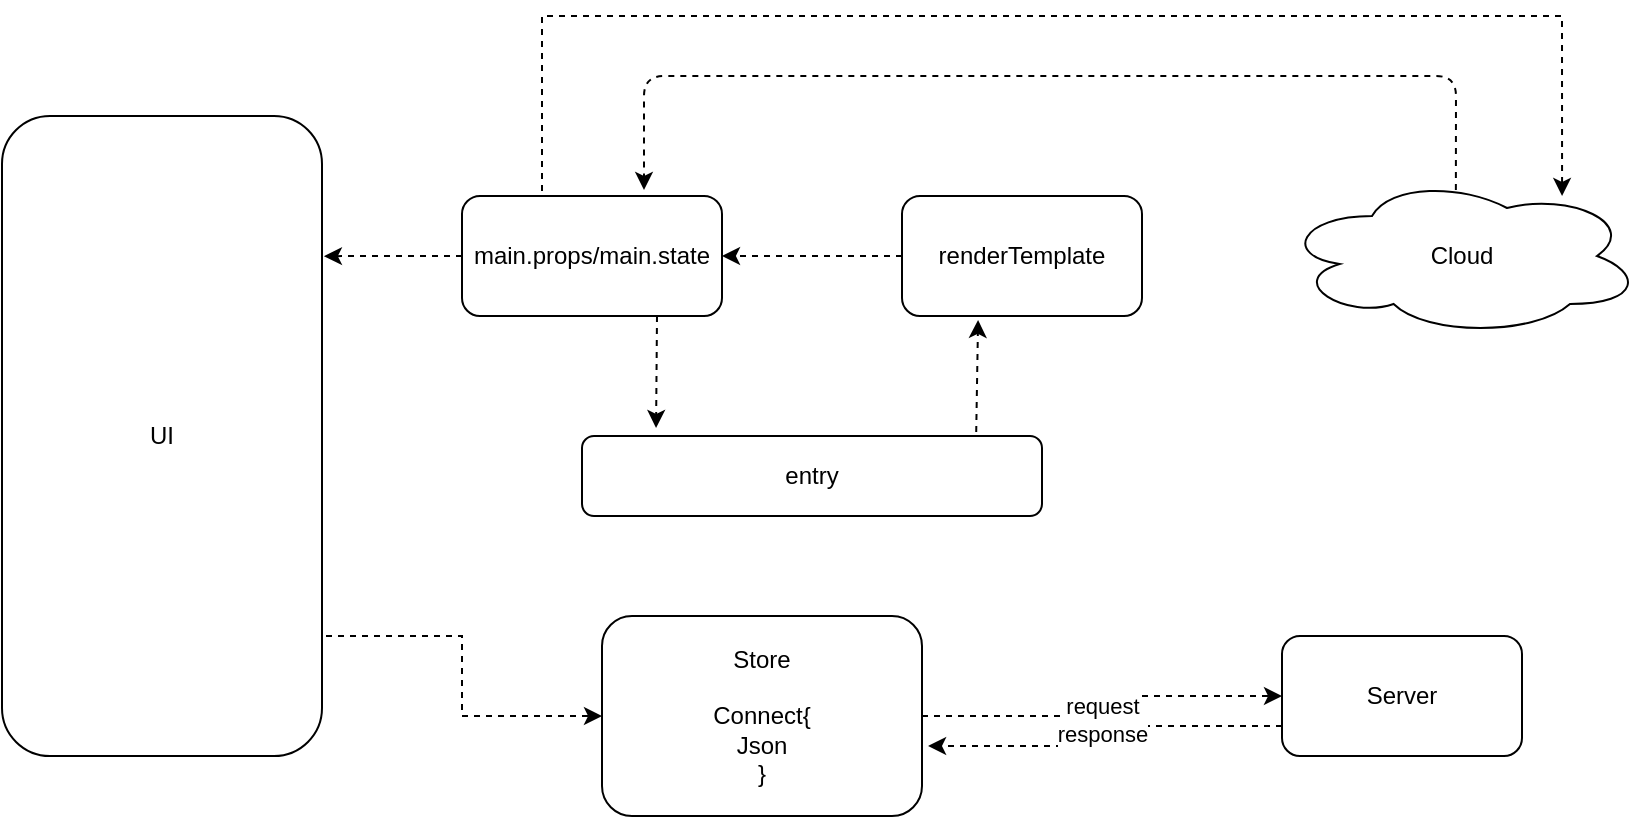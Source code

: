 <mxfile version="10.7.7" type="github"><diagram id="IC7QMDicQNzaI5tCP8Yj" name="Page-1"><mxGraphModel dx="918" dy="507" grid="1" gridSize="10" guides="1" tooltips="1" connect="1" arrows="1" fold="1" page="1" pageScale="1" pageWidth="827" pageHeight="1169" math="0" shadow="0"><root><mxCell id="0"/><mxCell id="1" parent="0"/><mxCell id="NsS1tFunyjZ1FDIUEikB-14" style="edgeStyle=orthogonalEdgeStyle;rounded=0;orthogonalLoop=1;jettySize=auto;html=1;exitX=1;exitY=0.5;exitDx=0;exitDy=0;entryX=0;entryY=0.5;entryDx=0;entryDy=0;dashed=1;" parent="1" source="VbfAwICjdh1lJJmyzlRK-1" target="VbfAwICjdh1lJJmyzlRK-4" edge="1"><mxGeometry relative="1" as="geometry"><Array as="points"><mxPoint x="240" y="390"/><mxPoint x="310" y="390"/><mxPoint x="310" y="430"/></Array></mxGeometry></mxCell><mxCell id="VbfAwICjdh1lJJmyzlRK-1" value="UI" style="rounded=1;whiteSpace=wrap;html=1;" parent="1" vertex="1"><mxGeometry x="80" y="130" width="160" height="320" as="geometry"/></mxCell><mxCell id="VbfAwICjdh1lJJmyzlRK-2" value="Cloud" style="ellipse;shape=cloud;whiteSpace=wrap;html=1;" parent="1" vertex="1"><mxGeometry x="720" y="160" width="180" height="80" as="geometry"/></mxCell><mxCell id="VbfAwICjdh1lJJmyzlRK-6" value="request" style="edgeStyle=orthogonalEdgeStyle;rounded=0;orthogonalLoop=1;jettySize=auto;html=1;exitX=1;exitY=0.5;exitDx=0;exitDy=0;entryX=0;entryY=0.5;entryDx=0;entryDy=0;dashed=1;" parent="1" source="VbfAwICjdh1lJJmyzlRK-4" target="VbfAwICjdh1lJJmyzlRK-5" edge="1"><mxGeometry relative="1" as="geometry"/></mxCell><mxCell id="VbfAwICjdh1lJJmyzlRK-4" value="Store&lt;br&gt;&lt;br&gt;Connect{&lt;br&gt;Json&lt;br&gt;}&lt;br&gt;" style="rounded=1;whiteSpace=wrap;html=1;" parent="1" vertex="1"><mxGeometry x="380" y="380" width="160" height="100" as="geometry"/></mxCell><mxCell id="VbfAwICjdh1lJJmyzlRK-9" value="response" style="edgeStyle=orthogonalEdgeStyle;rounded=0;orthogonalLoop=1;jettySize=auto;html=1;exitX=0;exitY=0.75;exitDx=0;exitDy=0;dashed=1;entryX=1.019;entryY=0.65;entryDx=0;entryDy=0;entryPerimeter=0;" parent="1" source="VbfAwICjdh1lJJmyzlRK-5" target="VbfAwICjdh1lJJmyzlRK-4" edge="1"><mxGeometry relative="1" as="geometry"><mxPoint x="530" y="385" as="targetPoint"/></mxGeometry></mxCell><mxCell id="VbfAwICjdh1lJJmyzlRK-5" value="Server" style="rounded=1;whiteSpace=wrap;html=1;" parent="1" vertex="1"><mxGeometry x="720" y="390" width="120" height="60" as="geometry"/></mxCell><mxCell id="NsS1tFunyjZ1FDIUEikB-7" style="edgeStyle=orthogonalEdgeStyle;rounded=0;orthogonalLoop=1;jettySize=auto;html=1;exitX=0.75;exitY=0;exitDx=0;exitDy=0;dashed=1;entryX=0.778;entryY=0.125;entryDx=0;entryDy=0;entryPerimeter=0;" parent="1" source="NsS1tFunyjZ1FDIUEikB-1" target="VbfAwICjdh1lJJmyzlRK-2" edge="1"><mxGeometry relative="1" as="geometry"><mxPoint x="900" y="120" as="targetPoint"/><Array as="points"><mxPoint x="350" y="170"/><mxPoint x="350" y="80"/><mxPoint x="860" y="80"/></Array></mxGeometry></mxCell><mxCell id="NsS1tFunyjZ1FDIUEikB-12" style="edgeStyle=orthogonalEdgeStyle;rounded=0;orthogonalLoop=1;jettySize=auto;html=1;exitX=0;exitY=0.5;exitDx=0;exitDy=0;entryX=1.006;entryY=0.219;entryDx=0;entryDy=0;entryPerimeter=0;dashed=1;" parent="1" source="NsS1tFunyjZ1FDIUEikB-1" target="VbfAwICjdh1lJJmyzlRK-1" edge="1"><mxGeometry relative="1" as="geometry"/></mxCell><mxCell id="NsS1tFunyjZ1FDIUEikB-1" value="main.props/main.state" style="rounded=1;whiteSpace=wrap;html=1;" parent="1" vertex="1"><mxGeometry x="310" y="170" width="130" height="60" as="geometry"/></mxCell><mxCell id="NsS1tFunyjZ1FDIUEikB-2" value="entry" style="rounded=1;whiteSpace=wrap;html=1;" parent="1" vertex="1"><mxGeometry x="370" y="290" width="230" height="40" as="geometry"/></mxCell><mxCell id="NsS1tFunyjZ1FDIUEikB-6" style="edgeStyle=orthogonalEdgeStyle;rounded=0;orthogonalLoop=1;jettySize=auto;html=1;exitX=0;exitY=0.5;exitDx=0;exitDy=0;entryX=1;entryY=0.5;entryDx=0;entryDy=0;dashed=1;" parent="1" source="NsS1tFunyjZ1FDIUEikB-3" target="NsS1tFunyjZ1FDIUEikB-1" edge="1"><mxGeometry relative="1" as="geometry"/></mxCell><mxCell id="NsS1tFunyjZ1FDIUEikB-3" value="renderTemplate" style="rounded=1;whiteSpace=wrap;html=1;" parent="1" vertex="1"><mxGeometry x="530" y="170" width="120" height="60" as="geometry"/></mxCell><mxCell id="NsS1tFunyjZ1FDIUEikB-4" value="" style="endArrow=classic;html=1;dashed=1;exitX=0.75;exitY=1;exitDx=0;exitDy=0;entryX=0.161;entryY=-0.1;entryDx=0;entryDy=0;entryPerimeter=0;" parent="1" source="NsS1tFunyjZ1FDIUEikB-1" target="NsS1tFunyjZ1FDIUEikB-2" edge="1"><mxGeometry width="50" height="50" relative="1" as="geometry"><mxPoint x="250" y="520" as="sourcePoint"/><mxPoint x="350" y="450" as="targetPoint"/></mxGeometry></mxCell><mxCell id="NsS1tFunyjZ1FDIUEikB-5" value="" style="endArrow=classic;html=1;dashed=1;entryX=0.317;entryY=1.033;entryDx=0;entryDy=0;entryPerimeter=0;exitX=0.857;exitY=-0.05;exitDx=0;exitDy=0;exitPerimeter=0;" parent="1" source="NsS1tFunyjZ1FDIUEikB-2" target="NsS1tFunyjZ1FDIUEikB-3" edge="1"><mxGeometry width="50" height="50" relative="1" as="geometry"><mxPoint x="440" y="420" as="sourcePoint"/><mxPoint x="540" y="400" as="targetPoint"/></mxGeometry></mxCell><mxCell id="NsS1tFunyjZ1FDIUEikB-11" value="" style="endArrow=classic;html=1;dashed=1;exitX=0.483;exitY=0.088;exitDx=0;exitDy=0;exitPerimeter=0;entryX=0.7;entryY=-0.05;entryDx=0;entryDy=0;entryPerimeter=0;" parent="1" source="VbfAwICjdh1lJJmyzlRK-2" target="NsS1tFunyjZ1FDIUEikB-1" edge="1"><mxGeometry width="50" height="50" relative="1" as="geometry"><mxPoint x="610" y="285" as="sourcePoint"/><mxPoint x="400" y="110" as="targetPoint"/><Array as="points"><mxPoint x="807" y="110"/><mxPoint x="760" y="110"/><mxPoint x="401" y="110"/></Array></mxGeometry></mxCell></root></mxGraphModel></diagram></mxfile>